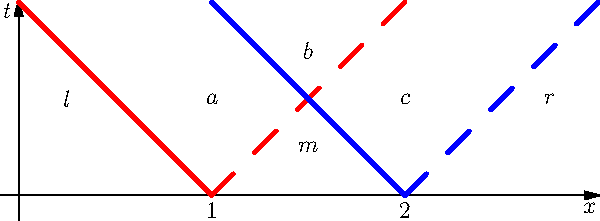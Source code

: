 import graph;
size(300,300);

real c0 = 1.0;
real t = 1.0;

xaxis("$x$", Arrow);
yaxis("$t$", Arrow);

draw((1,0)--(1-c0*t,t),red+linewidth(2));
draw((1,0)--(1+c0*t,t),red+dashed+linewidth(2));

draw((2,0)--(2-c0*t,t),blue+linewidth(2));
draw((2,0)--(2+c0*t,t),blue+dashed+linewidth(2));

label("1",(1,0),S);
label("2",(2,0),S);
label("$l$", (0.25,0.5));
label("$r$", (2.75,0.5));
label("$m$", (1.5,0.25));
label("$a$", (1.0,0.5));
label("$b$", (1.5,0.75));
label("$c$", (2.0,0.5));
